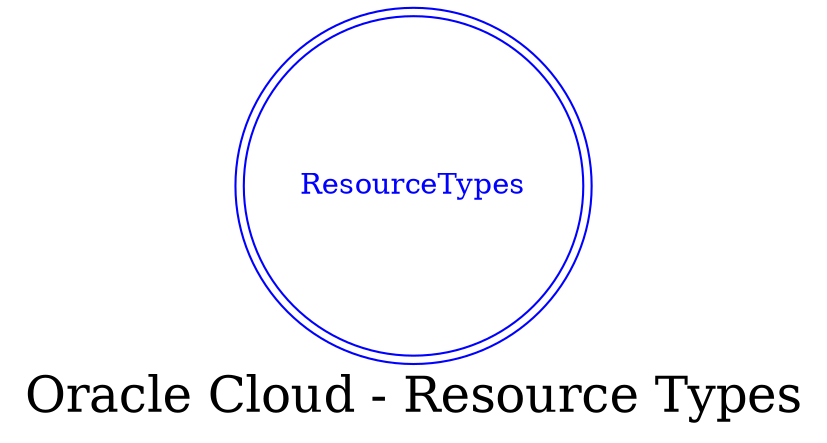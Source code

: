 digraph LexiconGraph {
graph[label="Oracle Cloud - Resource Types", fontsize=24]
splines=true
"ResourceTypes" [color=blue, fontcolor=blue, shape=doublecircle]
}

